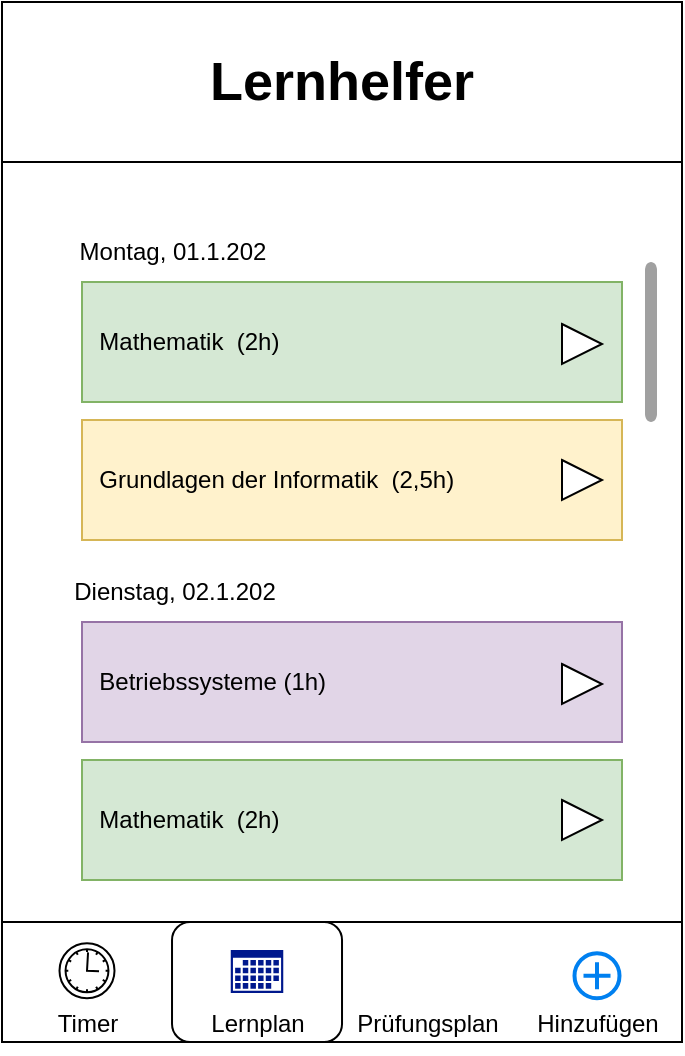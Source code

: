 <mxfile version="24.8.3">
  <diagram id="I359MItvWsh4OVZl2oIO" name="Seite-1">
    <mxGraphModel dx="1434" dy="772" grid="1" gridSize="10" guides="1" tooltips="1" connect="1" arrows="1" fold="1" page="1" pageScale="1" pageWidth="827" pageHeight="1169" math="0" shadow="0">
      <root>
        <mxCell id="0" />
        <mxCell id="1" parent="0" />
        <mxCell id="ifa1-IcgKsluYtl1UEuV-2" value="" style="rounded=0;whiteSpace=wrap;html=1;" parent="1" vertex="1">
          <mxGeometry x="230" y="100" width="340" height="520" as="geometry" />
        </mxCell>
        <mxCell id="ifa1-IcgKsluYtl1UEuV-3" value="&lt;h1&gt;&lt;font style=&quot;font-size: 27px;&quot;&gt;Lernhelfer&lt;/font&gt;&lt;/h1&gt;" style="rounded=0;whiteSpace=wrap;html=1;" parent="1" vertex="1">
          <mxGeometry x="230" y="100" width="340" height="80" as="geometry" />
        </mxCell>
        <mxCell id="ifa1-IcgKsluYtl1UEuV-4" value="" style="rounded=0;whiteSpace=wrap;html=1;" parent="1" vertex="1">
          <mxGeometry x="230" y="560" width="340" height="60" as="geometry" />
        </mxCell>
        <mxCell id="ifa1-IcgKsluYtl1UEuV-5" value="" style="points=[[0.145,0.145,0],[0.5,0,0],[0.855,0.145,0],[1,0.5,0],[0.855,0.855,0],[0.5,1,0],[0.145,0.855,0],[0,0.5,0]];shape=mxgraph.bpmn.event;html=1;verticalLabelPosition=bottom;labelBackgroundColor=#ffffff;verticalAlign=top;align=center;perimeter=ellipsePerimeter;outlineConnect=0;aspect=fixed;outline=standard;symbol=timer;" parent="1" vertex="1">
          <mxGeometry x="258.75" y="570.63" width="27.5" height="27.5" as="geometry" />
        </mxCell>
        <mxCell id="KK-5Z-vk3ZXW3KGRnpWN-1" value="" style="rounded=1;whiteSpace=wrap;html=1;" vertex="1" parent="1">
          <mxGeometry x="315.01" y="560" width="85" height="60" as="geometry" />
        </mxCell>
        <mxCell id="ifa1-IcgKsluYtl1UEuV-67" value="" style="sketch=0;aspect=fixed;pointerEvents=1;shadow=0;dashed=0;html=1;strokeColor=none;labelPosition=center;verticalLabelPosition=bottom;verticalAlign=top;align=center;fillColor=#00188D;shape=mxgraph.mscae.enterprise.calendar" parent="1" vertex="1">
          <mxGeometry x="344.38" y="574" width="26.25" height="21.53" as="geometry" />
        </mxCell>
        <mxCell id="ifa1-IcgKsluYtl1UEuV-70" value="" style="html=1;verticalLabelPosition=bottom;align=center;labelBackgroundColor=#ffffff;verticalAlign=top;strokeWidth=2;strokeColor=#0080F0;shadow=0;dashed=0;shape=mxgraph.ios7.icons.add;" parent="1" vertex="1">
          <mxGeometry x="516.25" y="575.63" width="22.5" height="22.5" as="geometry" />
        </mxCell>
        <mxCell id="ifa1-IcgKsluYtl1UEuV-73" value="Timer" style="text;html=1;align=center;verticalAlign=middle;whiteSpace=wrap;rounded=0;" parent="1" vertex="1">
          <mxGeometry x="242.5" y="595.53" width="60" height="30" as="geometry" />
        </mxCell>
        <mxCell id="ifa1-IcgKsluYtl1UEuV-74" value="Lernplan" style="text;html=1;align=center;verticalAlign=middle;whiteSpace=wrap;rounded=0;" parent="1" vertex="1">
          <mxGeometry x="327.5" y="595.53" width="60" height="30" as="geometry" />
        </mxCell>
        <mxCell id="ifa1-IcgKsluYtl1UEuV-75" value="Hinzufügen" style="text;html=1;align=center;verticalAlign=middle;whiteSpace=wrap;rounded=0;" parent="1" vertex="1">
          <mxGeometry x="497.5" y="595.53" width="60" height="30" as="geometry" />
        </mxCell>
        <mxCell id="ifa1-IcgKsluYtl1UEuV-77" value="" style="shape=image;html=1;verticalAlign=top;verticalLabelPosition=bottom;labelBackgroundColor=#ffffff;imageAspect=0;aspect=fixed;image=https://cdn0.iconfinder.com/data/icons/job-seeker/256/test_job_seeker_employee_unemployee_work-128.png" parent="1" vertex="1">
          <mxGeometry x="426.75" y="571.13" width="31.5" height="31.5" as="geometry" />
        </mxCell>
        <mxCell id="ifa1-IcgKsluYtl1UEuV-78" value="Prüfungsplan" style="text;html=1;align=center;verticalAlign=middle;whiteSpace=wrap;rounded=0;" parent="1" vertex="1">
          <mxGeometry x="412.5" y="595.53" width="60" height="30" as="geometry" />
        </mxCell>
        <mxCell id="KK-5Z-vk3ZXW3KGRnpWN-2" value="Montag, 01.1.202" style="text;html=1;align=center;verticalAlign=middle;whiteSpace=wrap;rounded=0;" vertex="1" parent="1">
          <mxGeometry x="250" y="210" width="131.25" height="30" as="geometry" />
        </mxCell>
        <mxCell id="KK-5Z-vk3ZXW3KGRnpWN-3" value="&amp;nbsp; Mathematik&amp;nbsp; (2h)" style="rounded=0;whiteSpace=wrap;html=1;fillColor=#d5e8d4;strokeColor=#82b366;align=left;" vertex="1" parent="1">
          <mxGeometry x="270" y="240" width="270" height="60" as="geometry" />
        </mxCell>
        <mxCell id="KK-5Z-vk3ZXW3KGRnpWN-4" value="" style="triangle;whiteSpace=wrap;html=1;" vertex="1" parent="1">
          <mxGeometry x="510" y="261" width="20" height="20" as="geometry" />
        </mxCell>
        <mxCell id="KK-5Z-vk3ZXW3KGRnpWN-5" value="" style="shape=image;html=1;verticalAlign=top;verticalLabelPosition=bottom;labelBackgroundColor=#ffffff;imageAspect=0;aspect=fixed;image=https://cdn4.iconfinder.com/data/icons/evil-icons-user-interface/64/basket-128.png" vertex="1" parent="1">
          <mxGeometry x="468.75" y="252" width="38" height="38" as="geometry" />
        </mxCell>
        <mxCell id="KK-5Z-vk3ZXW3KGRnpWN-10" value="&amp;nbsp; Grundlagen der Informatik&amp;nbsp; (2,5h)" style="rounded=0;whiteSpace=wrap;html=1;fillColor=#fff2cc;strokeColor=#d6b656;align=left;" vertex="1" parent="1">
          <mxGeometry x="270" y="309" width="270" height="60" as="geometry" />
        </mxCell>
        <mxCell id="KK-5Z-vk3ZXW3KGRnpWN-11" value="" style="triangle;whiteSpace=wrap;html=1;" vertex="1" parent="1">
          <mxGeometry x="510" y="329" width="20" height="20" as="geometry" />
        </mxCell>
        <mxCell id="KK-5Z-vk3ZXW3KGRnpWN-12" value="" style="shape=image;html=1;verticalAlign=top;verticalLabelPosition=bottom;labelBackgroundColor=#ffffff;imageAspect=0;aspect=fixed;image=https://cdn4.iconfinder.com/data/icons/evil-icons-user-interface/64/basket-128.png" vertex="1" parent="1">
          <mxGeometry x="470" y="320" width="38" height="38" as="geometry" />
        </mxCell>
        <mxCell id="KK-5Z-vk3ZXW3KGRnpWN-13" value="Dienstag, 02.1.202" style="text;html=1;align=center;verticalAlign=middle;whiteSpace=wrap;rounded=0;" vertex="1" parent="1">
          <mxGeometry x="246.25" y="380" width="141.25" height="30" as="geometry" />
        </mxCell>
        <mxCell id="KK-5Z-vk3ZXW3KGRnpWN-14" value="&amp;nbsp; Betriebssysteme (1h)" style="rounded=0;whiteSpace=wrap;html=1;fillColor=#e1d5e7;strokeColor=#9673a6;align=left;" vertex="1" parent="1">
          <mxGeometry x="270" y="410" width="270" height="60" as="geometry" />
        </mxCell>
        <mxCell id="KK-5Z-vk3ZXW3KGRnpWN-15" value="" style="triangle;whiteSpace=wrap;html=1;" vertex="1" parent="1">
          <mxGeometry x="510" y="431" width="20" height="20" as="geometry" />
        </mxCell>
        <mxCell id="KK-5Z-vk3ZXW3KGRnpWN-16" value="" style="shape=image;html=1;verticalAlign=top;verticalLabelPosition=bottom;labelBackgroundColor=#ffffff;imageAspect=0;aspect=fixed;image=https://cdn4.iconfinder.com/data/icons/evil-icons-user-interface/64/basket-128.png" vertex="1" parent="1">
          <mxGeometry x="468.75" y="422" width="38" height="38" as="geometry" />
        </mxCell>
        <mxCell id="KK-5Z-vk3ZXW3KGRnpWN-17" value="&amp;nbsp; Mathematik&amp;nbsp; (2h)" style="rounded=0;whiteSpace=wrap;html=1;fillColor=#d5e8d4;strokeColor=#82b366;align=left;" vertex="1" parent="1">
          <mxGeometry x="270" y="479" width="270" height="60" as="geometry" />
        </mxCell>
        <mxCell id="KK-5Z-vk3ZXW3KGRnpWN-18" value="" style="triangle;whiteSpace=wrap;html=1;" vertex="1" parent="1">
          <mxGeometry x="510" y="499" width="20" height="20" as="geometry" />
        </mxCell>
        <mxCell id="KK-5Z-vk3ZXW3KGRnpWN-19" value="" style="shape=image;html=1;verticalAlign=top;verticalLabelPosition=bottom;labelBackgroundColor=#ffffff;imageAspect=0;aspect=fixed;image=https://cdn4.iconfinder.com/data/icons/evil-icons-user-interface/64/basket-128.png" vertex="1" parent="1">
          <mxGeometry x="468.75" y="490" width="38" height="38" as="geometry" />
        </mxCell>
        <mxCell id="KK-5Z-vk3ZXW3KGRnpWN-20" value="" style="html=1;verticalLabelPosition=bottom;labelBackgroundColor=#ffffff;verticalAlign=top;shadow=0;dashed=0;strokeWidth=2;shape=mxgraph.ios7.misc.scroll_(vertical);fillColor=#a0a0a0;" vertex="1" parent="1">
          <mxGeometry x="551.5" y="230" width="6" height="80" as="geometry" />
        </mxCell>
      </root>
    </mxGraphModel>
  </diagram>
</mxfile>

